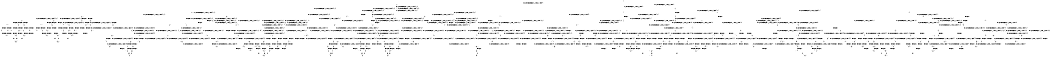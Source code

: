 digraph BCG {
size = "7, 10.5";
center = TRUE;
node [shape = circle];
0 [peripheries = 2];
0 -> 1 [label = "EX !0 !ATOMIC_EXCH_BRANCH (1, +0, TRUE, +0, 3, TRUE) !{}"];
0 -> 2 [label = "EX !2 !ATOMIC_EXCH_BRANCH (1, +0, TRUE, +0, 1, TRUE) !{}"];
0 -> 3 [label = "EX !1 !ATOMIC_EXCH_BRANCH (1, +1, TRUE, +0, 2, TRUE) !{}"];
1 -> 4 [label = "EX !2 !ATOMIC_EXCH_BRANCH (1, +0, TRUE, +0, 1, TRUE) !{0}"];
1 -> 5 [label = "EX !1 !ATOMIC_EXCH_BRANCH (1, +1, TRUE, +0, 2, TRUE) !{0}"];
1 -> 6 [label = "TERMINATE !0"];
2 -> 7 [label = "EX !2 !ATOMIC_EXCH_BRANCH (1, +0, TRUE, +0, 1, TRUE) !{0, 1, 2}"];
2 -> 8 [label = "EX !0 !ATOMIC_EXCH_BRANCH (1, +0, TRUE, +0, 3, TRUE) !{0, 1, 2}"];
2 -> 9 [label = "EX !1 !ATOMIC_EXCH_BRANCH (1, +1, TRUE, +0, 2, TRUE) !{0, 1, 2}"];
2 -> 10 [label = "EX !0 !ATOMIC_EXCH_BRANCH (1, +0, TRUE, +0, 3, TRUE) !{0, 1, 2}"];
3 -> 11 [label = "EX !0 !ATOMIC_EXCH_BRANCH (1, +0, TRUE, +0, 3, FALSE) !{0, 1}"];
3 -> 12 [label = "EX !2 !ATOMIC_EXCH_BRANCH (1, +0, TRUE, +0, 1, FALSE) !{0, 1}"];
3 -> 13 [label = "TERMINATE !1"];
3 -> 14 [label = "EX !0 !ATOMIC_EXCH_BRANCH (1, +0, TRUE, +0, 3, FALSE) !{0, 1}"];
4 -> 8 [label = "EX !2 !ATOMIC_EXCH_BRANCH (1, +0, TRUE, +0, 1, TRUE) !{0, 1, 2}"];
4 -> 15 [label = "EX !1 !ATOMIC_EXCH_BRANCH (1, +1, TRUE, +0, 2, TRUE) !{0, 1, 2}"];
4 -> 16 [label = "TERMINATE !0"];
5 -> 17 [label = "EX !2 !ATOMIC_EXCH_BRANCH (1, +0, TRUE, +0, 1, FALSE) !{0, 1}"];
5 -> 18 [label = "TERMINATE !0"];
5 -> 19 [label = "TERMINATE !1"];
6 -> 20 [label = "EX !2 !ATOMIC_EXCH_BRANCH (1, +0, TRUE, +0, 1, TRUE) !{}"];
6 -> 21 [label = "EX !1 !ATOMIC_EXCH_BRANCH (1, +1, TRUE, +0, 2, TRUE) !{}"];
7 -> 7 [label = "EX !2 !ATOMIC_EXCH_BRANCH (1, +0, TRUE, +0, 1, TRUE) !{0, 1, 2}"];
7 -> 8 [label = "EX !0 !ATOMIC_EXCH_BRANCH (1, +0, TRUE, +0, 3, TRUE) !{0, 1, 2}"];
7 -> 9 [label = "EX !1 !ATOMIC_EXCH_BRANCH (1, +1, TRUE, +0, 2, TRUE) !{0, 1, 2}"];
7 -> 10 [label = "EX !0 !ATOMIC_EXCH_BRANCH (1, +0, TRUE, +0, 3, TRUE) !{0, 1, 2}"];
8 -> 8 [label = "EX !2 !ATOMIC_EXCH_BRANCH (1, +0, TRUE, +0, 1, TRUE) !{0, 1, 2}"];
8 -> 15 [label = "EX !1 !ATOMIC_EXCH_BRANCH (1, +1, TRUE, +0, 2, TRUE) !{0, 1, 2}"];
8 -> 16 [label = "TERMINATE !0"];
9 -> 22 [label = "EX !2 !ATOMIC_EXCH_BRANCH (1, +0, TRUE, +0, 1, FALSE) !{0, 1, 2}"];
9 -> 23 [label = "EX !0 !ATOMIC_EXCH_BRANCH (1, +0, TRUE, +0, 3, FALSE) !{0, 1, 2}"];
9 -> 24 [label = "TERMINATE !1"];
9 -> 25 [label = "EX !0 !ATOMIC_EXCH_BRANCH (1, +0, TRUE, +0, 3, FALSE) !{0, 1, 2}"];
10 -> 26 [label = "EX !1 !ATOMIC_EXCH_BRANCH (1, +1, TRUE, +0, 2, TRUE) !{0, 1, 2}"];
10 -> 10 [label = "EX !2 !ATOMIC_EXCH_BRANCH (1, +0, TRUE, +0, 1, TRUE) !{0, 1, 2}"];
10 -> 27 [label = "EX !1 !ATOMIC_EXCH_BRANCH (1, +1, TRUE, +0, 2, TRUE) !{0, 1, 2}"];
10 -> 28 [label = "TERMINATE !0"];
11 -> 29 [label = "EX !0 !ATOMIC_EXCH_BRANCH (1, +1, TRUE, +0, 3, TRUE) !{0, 1}"];
11 -> 30 [label = "EX !2 !ATOMIC_EXCH_BRANCH (1, +0, TRUE, +0, 1, TRUE) !{0, 1}"];
11 -> 31 [label = "TERMINATE !1"];
11 -> 32 [label = "EX !0 !ATOMIC_EXCH_BRANCH (1, +1, TRUE, +0, 3, TRUE) !{0, 1}"];
12 -> 33 [label = "EX !0 !ATOMIC_EXCH_BRANCH (1, +0, TRUE, +0, 3, TRUE) !{0, 1, 2}"];
12 -> 34 [label = "TERMINATE !2"];
12 -> 35 [label = "TERMINATE !1"];
12 -> 36 [label = "EX !0 !ATOMIC_EXCH_BRANCH (1, +0, TRUE, +0, 3, TRUE) !{0, 1, 2}"];
13 -> 37 [label = "EX !0 !ATOMIC_EXCH_BRANCH (1, +0, TRUE, +0, 3, FALSE) !{0}"];
13 -> 38 [label = "EX !2 !ATOMIC_EXCH_BRANCH (1, +0, TRUE, +0, 1, FALSE) !{0}"];
13 -> 39 [label = "EX !0 !ATOMIC_EXCH_BRANCH (1, +0, TRUE, +0, 3, FALSE) !{0}"];
14 -> 32 [label = "EX !0 !ATOMIC_EXCH_BRANCH (1, +1, TRUE, +0, 3, TRUE) !{0, 1}"];
14 -> 40 [label = "EX !2 !ATOMIC_EXCH_BRANCH (1, +0, TRUE, +0, 1, TRUE) !{0, 1}"];
14 -> 41 [label = "TERMINATE !1"];
15 -> 42 [label = "EX !2 !ATOMIC_EXCH_BRANCH (1, +0, TRUE, +0, 1, FALSE) !{0, 1, 2}"];
15 -> 43 [label = "TERMINATE !0"];
15 -> 44 [label = "TERMINATE !1"];
16 -> 45 [label = "EX !2 !ATOMIC_EXCH_BRANCH (1, +0, TRUE, +0, 1, TRUE) !{1, 2}"];
16 -> 46 [label = "EX !1 !ATOMIC_EXCH_BRANCH (1, +1, TRUE, +0, 2, TRUE) !{1, 2}"];
16 -> 47 [label = "EX !1 !ATOMIC_EXCH_BRANCH (1, +1, TRUE, +0, 2, TRUE) !{1, 2}"];
17 -> 48 [label = "TERMINATE !0"];
17 -> 49 [label = "TERMINATE !2"];
17 -> 50 [label = "TERMINATE !1"];
18 -> 51 [label = "EX !2 !ATOMIC_EXCH_BRANCH (1, +0, TRUE, +0, 1, FALSE) !{1}"];
18 -> 52 [label = "TERMINATE !1"];
19 -> 53 [label = "EX !2 !ATOMIC_EXCH_BRANCH (1, +0, TRUE, +0, 1, FALSE) !{0}"];
19 -> 54 [label = "TERMINATE !0"];
20 -> 45 [label = "EX !2 !ATOMIC_EXCH_BRANCH (1, +0, TRUE, +0, 1, TRUE) !{1, 2}"];
20 -> 46 [label = "EX !1 !ATOMIC_EXCH_BRANCH (1, +1, TRUE, +0, 2, TRUE) !{1, 2}"];
20 -> 47 [label = "EX !1 !ATOMIC_EXCH_BRANCH (1, +1, TRUE, +0, 2, TRUE) !{1, 2}"];
21 -> 51 [label = "EX !2 !ATOMIC_EXCH_BRANCH (1, +0, TRUE, +0, 1, FALSE) !{1}"];
21 -> 52 [label = "TERMINATE !1"];
22 -> 33 [label = "EX !0 !ATOMIC_EXCH_BRANCH (1, +0, TRUE, +0, 3, TRUE) !{0, 1, 2}"];
22 -> 34 [label = "TERMINATE !2"];
22 -> 35 [label = "TERMINATE !1"];
22 -> 36 [label = "EX !0 !ATOMIC_EXCH_BRANCH (1, +0, TRUE, +0, 3, TRUE) !{0, 1, 2}"];
23 -> 15 [label = "EX !0 !ATOMIC_EXCH_BRANCH (1, +1, TRUE, +0, 3, TRUE) !{0, 1, 2}"];
23 -> 55 [label = "EX !2 !ATOMIC_EXCH_BRANCH (1, +0, TRUE, +0, 1, TRUE) !{0, 1, 2}"];
23 -> 56 [label = "TERMINATE !1"];
23 -> 27 [label = "EX !0 !ATOMIC_EXCH_BRANCH (1, +1, TRUE, +0, 3, TRUE) !{0, 1, 2}"];
24 -> 57 [label = "EX !2 !ATOMIC_EXCH_BRANCH (1, +0, TRUE, +0, 1, FALSE) !{0, 2}"];
24 -> 58 [label = "EX !0 !ATOMIC_EXCH_BRANCH (1, +0, TRUE, +0, 3, FALSE) !{0, 2}"];
24 -> 59 [label = "EX !0 !ATOMIC_EXCH_BRANCH (1, +0, TRUE, +0, 3, FALSE) !{0, 2}"];
25 -> 27 [label = "EX !0 !ATOMIC_EXCH_BRANCH (1, +1, TRUE, +0, 3, TRUE) !{0, 1, 2}"];
25 -> 60 [label = "EX !2 !ATOMIC_EXCH_BRANCH (1, +0, TRUE, +0, 1, TRUE) !{0, 1, 2}"];
25 -> 61 [label = "TERMINATE !1"];
26 -> 62 [label = "EX !2 !ATOMIC_EXCH_BRANCH (1, +0, TRUE, +0, 1, FALSE) !{0, 1, 2}"];
26 -> 63 [label = "EX !2 !ATOMIC_EXCH_BRANCH (1, +0, TRUE, +0, 1, FALSE) !{0, 1, 2}"];
26 -> 64 [label = "TERMINATE !0"];
26 -> 65 [label = "TERMINATE !1"];
27 -> 66 [label = "EX !2 !ATOMIC_EXCH_BRANCH (1, +0, TRUE, +0, 1, FALSE) !{0, 1, 2}"];
27 -> 67 [label = "TERMINATE !0"];
27 -> 68 [label = "TERMINATE !1"];
28 -> 69 [label = "EX !2 !ATOMIC_EXCH_BRANCH (1, +0, TRUE, +0, 1, TRUE) !{1, 2}"];
28 -> 70 [label = "EX !1 !ATOMIC_EXCH_BRANCH (1, +1, TRUE, +0, 2, TRUE) !{1, 2}"];
29 -> 17 [label = "EX !2 !ATOMIC_EXCH_BRANCH (1, +0, TRUE, +0, 1, FALSE) !{0, 1}"];
29 -> 18 [label = "TERMINATE !0"];
29 -> 19 [label = "TERMINATE !1"];
30 -> 15 [label = "EX !0 !ATOMIC_EXCH_BRANCH (1, +1, TRUE, +0, 3, TRUE) !{0, 1, 2}"];
30 -> 55 [label = "EX !2 !ATOMIC_EXCH_BRANCH (1, +0, TRUE, +0, 1, TRUE) !{0, 1, 2}"];
30 -> 56 [label = "TERMINATE !1"];
30 -> 27 [label = "EX !0 !ATOMIC_EXCH_BRANCH (1, +1, TRUE, +0, 3, TRUE) !{0, 1, 2}"];
31 -> 71 [label = "EX !0 !ATOMIC_EXCH_BRANCH (1, +1, TRUE, +0, 3, TRUE) !{0}"];
31 -> 72 [label = "EX !2 !ATOMIC_EXCH_BRANCH (1, +0, TRUE, +0, 1, TRUE) !{0}"];
31 -> 73 [label = "EX !0 !ATOMIC_EXCH_BRANCH (1, +1, TRUE, +0, 3, TRUE) !{0}"];
32 -> 74 [label = "EX !2 !ATOMIC_EXCH_BRANCH (1, +0, TRUE, +0, 1, FALSE) !{0, 1}"];
32 -> 75 [label = "TERMINATE !0"];
32 -> 76 [label = "TERMINATE !1"];
33 -> 48 [label = "TERMINATE !0"];
33 -> 49 [label = "TERMINATE !2"];
33 -> 50 [label = "TERMINATE !1"];
34 -> 77 [label = "EX !0 !ATOMIC_EXCH_BRANCH (1, +0, TRUE, +0, 3, TRUE) !{0, 1}"];
34 -> 78 [label = "TERMINATE !1"];
34 -> 79 [label = "EX !0 !ATOMIC_EXCH_BRANCH (1, +0, TRUE, +0, 3, TRUE) !{0, 1}"];
35 -> 80 [label = "EX !0 !ATOMIC_EXCH_BRANCH (1, +0, TRUE, +0, 3, TRUE) !{0, 2}"];
35 -> 81 [label = "TERMINATE !2"];
35 -> 82 [label = "EX !0 !ATOMIC_EXCH_BRANCH (1, +0, TRUE, +0, 3, TRUE) !{0, 2}"];
36 -> 83 [label = "TERMINATE !0"];
36 -> 84 [label = "TERMINATE !2"];
36 -> 85 [label = "TERMINATE !1"];
37 -> 71 [label = "EX !0 !ATOMIC_EXCH_BRANCH (1, +1, TRUE, +0, 3, TRUE) !{0}"];
37 -> 72 [label = "EX !2 !ATOMIC_EXCH_BRANCH (1, +0, TRUE, +0, 1, TRUE) !{0}"];
37 -> 73 [label = "EX !0 !ATOMIC_EXCH_BRANCH (1, +1, TRUE, +0, 3, TRUE) !{0}"];
38 -> 80 [label = "EX !0 !ATOMIC_EXCH_BRANCH (1, +0, TRUE, +0, 3, TRUE) !{0, 2}"];
38 -> 81 [label = "TERMINATE !2"];
38 -> 82 [label = "EX !0 !ATOMIC_EXCH_BRANCH (1, +0, TRUE, +0, 3, TRUE) !{0, 2}"];
39 -> 86 [label = "EX !2 !ATOMIC_EXCH_BRANCH (1, +0, TRUE, +0, 1, TRUE) !{0}"];
39 -> 73 [label = "EX !0 !ATOMIC_EXCH_BRANCH (1, +1, TRUE, +0, 3, TRUE) !{0}"];
40 -> 87 [label = "EX !0 !ATOMIC_EXCH_BRANCH (1, +1, TRUE, +0, 3, TRUE) !{0, 1, 2}"];
40 -> 88 [label = "EX !2 !ATOMIC_EXCH_BRANCH (1, +0, TRUE, +0, 1, TRUE) !{0, 1, 2}"];
40 -> 89 [label = "TERMINATE !1"];
41 -> 90 [label = "EX !0 !ATOMIC_EXCH_BRANCH (1, +1, TRUE, +0, 3, TRUE) !{0}"];
41 -> 91 [label = "EX !2 !ATOMIC_EXCH_BRANCH (1, +0, TRUE, +0, 1, TRUE) !{0}"];
42 -> 48 [label = "TERMINATE !0"];
42 -> 49 [label = "TERMINATE !2"];
42 -> 50 [label = "TERMINATE !1"];
43 -> 92 [label = "EX !2 !ATOMIC_EXCH_BRANCH (1, +0, TRUE, +0, 1, FALSE) !{1, 2}"];
43 -> 93 [label = "TERMINATE !1"];
44 -> 94 [label = "EX !2 !ATOMIC_EXCH_BRANCH (1, +0, TRUE, +0, 1, FALSE) !{0, 2}"];
44 -> 95 [label = "TERMINATE !0"];
45 -> 45 [label = "EX !2 !ATOMIC_EXCH_BRANCH (1, +0, TRUE, +0, 1, TRUE) !{1, 2}"];
45 -> 46 [label = "EX !1 !ATOMIC_EXCH_BRANCH (1, +1, TRUE, +0, 2, TRUE) !{1, 2}"];
45 -> 47 [label = "EX !1 !ATOMIC_EXCH_BRANCH (1, +1, TRUE, +0, 2, TRUE) !{1, 2}"];
46 -> 92 [label = "EX !2 !ATOMIC_EXCH_BRANCH (1, +0, TRUE, +0, 1, FALSE) !{1, 2}"];
46 -> 93 [label = "TERMINATE !1"];
47 -> 96 [label = "EX !2 !ATOMIC_EXCH_BRANCH (1, +0, TRUE, +0, 1, FALSE) !{1, 2}"];
47 -> 97 [label = "EX !2 !ATOMIC_EXCH_BRANCH (1, +0, TRUE, +0, 1, FALSE) !{1, 2}"];
47 -> 98 [label = "TERMINATE !1"];
48 -> 99 [label = "TERMINATE !2"];
48 -> 100 [label = "TERMINATE !1"];
49 -> 101 [label = "TERMINATE !0"];
49 -> 102 [label = "TERMINATE !1"];
50 -> 103 [label = "TERMINATE !0"];
50 -> 104 [label = "TERMINATE !2"];
51 -> 99 [label = "TERMINATE !2"];
51 -> 100 [label = "TERMINATE !1"];
52 -> 105 [label = "EX !2 !ATOMIC_EXCH_BRANCH (1, +0, TRUE, +0, 1, FALSE) !{}"];
53 -> 103 [label = "TERMINATE !0"];
53 -> 104 [label = "TERMINATE !2"];
54 -> 105 [label = "EX !2 !ATOMIC_EXCH_BRANCH (1, +0, TRUE, +0, 1, FALSE) !{}"];
55 -> 15 [label = "EX !0 !ATOMIC_EXCH_BRANCH (1, +1, TRUE, +0, 3, TRUE) !{0, 1, 2}"];
55 -> 55 [label = "EX !2 !ATOMIC_EXCH_BRANCH (1, +0, TRUE, +0, 1, TRUE) !{0, 1, 2}"];
55 -> 56 [label = "TERMINATE !1"];
55 -> 27 [label = "EX !0 !ATOMIC_EXCH_BRANCH (1, +1, TRUE, +0, 3, TRUE) !{0, 1, 2}"];
56 -> 106 [label = "EX !0 !ATOMIC_EXCH_BRANCH (1, +1, TRUE, +0, 3, TRUE) !{0, 2}"];
56 -> 107 [label = "EX !2 !ATOMIC_EXCH_BRANCH (1, +0, TRUE, +0, 1, TRUE) !{0, 2}"];
56 -> 108 [label = "EX !0 !ATOMIC_EXCH_BRANCH (1, +1, TRUE, +0, 3, TRUE) !{0, 2}"];
57 -> 80 [label = "EX !0 !ATOMIC_EXCH_BRANCH (1, +0, TRUE, +0, 3, TRUE) !{0, 2}"];
57 -> 81 [label = "TERMINATE !2"];
57 -> 82 [label = "EX !0 !ATOMIC_EXCH_BRANCH (1, +0, TRUE, +0, 3, TRUE) !{0, 2}"];
58 -> 106 [label = "EX !0 !ATOMIC_EXCH_BRANCH (1, +1, TRUE, +0, 3, TRUE) !{0, 2}"];
58 -> 107 [label = "EX !2 !ATOMIC_EXCH_BRANCH (1, +0, TRUE, +0, 1, TRUE) !{0, 2}"];
58 -> 108 [label = "EX !0 !ATOMIC_EXCH_BRANCH (1, +1, TRUE, +0, 3, TRUE) !{0, 2}"];
59 -> 109 [label = "EX !2 !ATOMIC_EXCH_BRANCH (1, +0, TRUE, +0, 1, TRUE) !{0, 2}"];
59 -> 108 [label = "EX !0 !ATOMIC_EXCH_BRANCH (1, +1, TRUE, +0, 3, TRUE) !{0, 2}"];
59 -> 110 [label = "EX !2 !ATOMIC_EXCH_BRANCH (1, +0, TRUE, +0, 1, TRUE) !{0, 2}"];
60 -> 27 [label = "EX !0 !ATOMIC_EXCH_BRANCH (1, +1, TRUE, +0, 3, TRUE) !{0, 1, 2}"];
60 -> 60 [label = "EX !2 !ATOMIC_EXCH_BRANCH (1, +0, TRUE, +0, 1, TRUE) !{0, 1, 2}"];
60 -> 61 [label = "TERMINATE !1"];
61 -> 111 [label = "EX !0 !ATOMIC_EXCH_BRANCH (1, +1, TRUE, +0, 3, TRUE) !{0, 2}"];
61 -> 112 [label = "EX !2 !ATOMIC_EXCH_BRANCH (1, +0, TRUE, +0, 1, TRUE) !{0, 2}"];
62 -> 113 [label = "TERMINATE !0"];
62 -> 114 [label = "TERMINATE !2"];
62 -> 115 [label = "TERMINATE !1"];
63 -> 116 [label = "TERMINATE !0"];
63 -> 117 [label = "TERMINATE !2"];
63 -> 118 [label = "TERMINATE !1"];
64 -> 119 [label = "EX !2 !ATOMIC_EXCH_BRANCH (1, +0, TRUE, +0, 1, FALSE) !{1, 2}"];
64 -> 120 [label = "TERMINATE !1"];
65 -> 121 [label = "EX !2 !ATOMIC_EXCH_BRANCH (1, +0, TRUE, +0, 1, FALSE) !{0, 2}"];
65 -> 122 [label = "TERMINATE !0"];
66 -> 83 [label = "TERMINATE !0"];
66 -> 84 [label = "TERMINATE !2"];
66 -> 85 [label = "TERMINATE !1"];
67 -> 123 [label = "EX !2 !ATOMIC_EXCH_BRANCH (1, +0, TRUE, +0, 1, FALSE) !{1, 2}"];
67 -> 124 [label = "TERMINATE !1"];
68 -> 125 [label = "EX !2 !ATOMIC_EXCH_BRANCH (1, +0, TRUE, +0, 1, FALSE) !{0, 2}"];
68 -> 126 [label = "TERMINATE !0"];
69 -> 69 [label = "EX !2 !ATOMIC_EXCH_BRANCH (1, +0, TRUE, +0, 1, TRUE) !{1, 2}"];
69 -> 70 [label = "EX !1 !ATOMIC_EXCH_BRANCH (1, +1, TRUE, +0, 2, TRUE) !{1, 2}"];
70 -> 123 [label = "EX !2 !ATOMIC_EXCH_BRANCH (1, +0, TRUE, +0, 1, FALSE) !{1, 2}"];
70 -> 124 [label = "TERMINATE !1"];
71 -> 53 [label = "EX !2 !ATOMIC_EXCH_BRANCH (1, +0, TRUE, +0, 1, FALSE) !{0}"];
71 -> 54 [label = "TERMINATE !0"];
72 -> 106 [label = "EX !0 !ATOMIC_EXCH_BRANCH (1, +1, TRUE, +0, 3, TRUE) !{0, 2}"];
72 -> 107 [label = "EX !2 !ATOMIC_EXCH_BRANCH (1, +0, TRUE, +0, 1, TRUE) !{0, 2}"];
72 -> 108 [label = "EX !0 !ATOMIC_EXCH_BRANCH (1, +1, TRUE, +0, 3, TRUE) !{0, 2}"];
73 -> 127 [label = "EX !2 !ATOMIC_EXCH_BRANCH (1, +0, TRUE, +0, 1, FALSE) !{0}"];
73 -> 128 [label = "TERMINATE !0"];
74 -> 129 [label = "TERMINATE !0"];
74 -> 130 [label = "TERMINATE !2"];
74 -> 131 [label = "TERMINATE !1"];
75 -> 132 [label = "EX !2 !ATOMIC_EXCH_BRANCH (1, +0, TRUE, +0, 1, FALSE) !{1}"];
75 -> 133 [label = "TERMINATE !1"];
76 -> 134 [label = "EX !2 !ATOMIC_EXCH_BRANCH (1, +0, TRUE, +0, 1, FALSE) !{0}"];
76 -> 135 [label = "TERMINATE !0"];
77 -> 101 [label = "TERMINATE !0"];
77 -> 102 [label = "TERMINATE !1"];
78 -> 136 [label = "EX !0 !ATOMIC_EXCH_BRANCH (1, +0, TRUE, +0, 3, TRUE) !{0}"];
78 -> 137 [label = "EX !0 !ATOMIC_EXCH_BRANCH (1, +0, TRUE, +0, 3, TRUE) !{0}"];
79 -> 138 [label = "TERMINATE !0"];
79 -> 139 [label = "TERMINATE !1"];
80 -> 103 [label = "TERMINATE !0"];
80 -> 104 [label = "TERMINATE !2"];
81 -> 136 [label = "EX !0 !ATOMIC_EXCH_BRANCH (1, +0, TRUE, +0, 3, TRUE) !{0}"];
81 -> 137 [label = "EX !0 !ATOMIC_EXCH_BRANCH (1, +0, TRUE, +0, 3, TRUE) !{0}"];
82 -> 140 [label = "TERMINATE !0"];
82 -> 141 [label = "TERMINATE !2"];
83 -> 142 [label = "TERMINATE !2"];
83 -> 143 [label = "TERMINATE !1"];
84 -> 144 [label = "TERMINATE !0"];
84 -> 145 [label = "TERMINATE !1"];
85 -> 146 [label = "TERMINATE !0"];
85 -> 147 [label = "TERMINATE !2"];
86 -> 148 [label = "EX !0 !ATOMIC_EXCH_BRANCH (1, +1, TRUE, +0, 3, TRUE) !{0, 2}"];
86 -> 149 [label = "EX !2 !ATOMIC_EXCH_BRANCH (1, +0, TRUE, +0, 1, TRUE) !{0, 2}"];
87 -> 150 [label = "EX !2 !ATOMIC_EXCH_BRANCH (1, +0, TRUE, +0, 1, FALSE) !{0, 1, 2}"];
87 -> 151 [label = "TERMINATE !0"];
87 -> 152 [label = "TERMINATE !1"];
88 -> 87 [label = "EX !0 !ATOMIC_EXCH_BRANCH (1, +1, TRUE, +0, 3, TRUE) !{0, 1, 2}"];
88 -> 88 [label = "EX !2 !ATOMIC_EXCH_BRANCH (1, +0, TRUE, +0, 1, TRUE) !{0, 1, 2}"];
88 -> 89 [label = "TERMINATE !1"];
89 -> 153 [label = "EX !0 !ATOMIC_EXCH_BRANCH (1, +1, TRUE, +0, 3, TRUE) !{0, 2}"];
89 -> 154 [label = "EX !2 !ATOMIC_EXCH_BRANCH (1, +0, TRUE, +0, 1, TRUE) !{0, 2}"];
90 -> 134 [label = "EX !2 !ATOMIC_EXCH_BRANCH (1, +0, TRUE, +0, 1, FALSE) !{0}"];
90 -> 135 [label = "TERMINATE !0"];
91 -> 153 [label = "EX !0 !ATOMIC_EXCH_BRANCH (1, +1, TRUE, +0, 3, TRUE) !{0, 2}"];
91 -> 154 [label = "EX !2 !ATOMIC_EXCH_BRANCH (1, +0, TRUE, +0, 1, TRUE) !{0, 2}"];
92 -> 99 [label = "TERMINATE !2"];
92 -> 100 [label = "TERMINATE !1"];
93 -> 155 [label = "EX !2 !ATOMIC_EXCH_BRANCH (1, +0, TRUE, +0, 1, FALSE) !{2}"];
93 -> 156 [label = "EX !2 !ATOMIC_EXCH_BRANCH (1, +0, TRUE, +0, 1, FALSE) !{2}"];
94 -> 103 [label = "TERMINATE !0"];
94 -> 104 [label = "TERMINATE !2"];
95 -> 155 [label = "EX !2 !ATOMIC_EXCH_BRANCH (1, +0, TRUE, +0, 1, FALSE) !{2}"];
95 -> 156 [label = "EX !2 !ATOMIC_EXCH_BRANCH (1, +0, TRUE, +0, 1, FALSE) !{2}"];
96 -> 157 [label = "TERMINATE !2"];
96 -> 158 [label = "TERMINATE !1"];
97 -> 159 [label = "TERMINATE !2"];
97 -> 160 [label = "TERMINATE !1"];
98 -> 161 [label = "EX !2 !ATOMIC_EXCH_BRANCH (1, +0, TRUE, +0, 1, FALSE) !{2}"];
99 -> 162 [label = "TERMINATE !1"];
100 -> 163 [label = "TERMINATE !2"];
101 -> 162 [label = "TERMINATE !1"];
102 -> 164 [label = "TERMINATE !0"];
103 -> 163 [label = "TERMINATE !2"];
104 -> 164 [label = "TERMINATE !0"];
105 -> 163 [label = "TERMINATE !2"];
106 -> 94 [label = "EX !2 !ATOMIC_EXCH_BRANCH (1, +0, TRUE, +0, 1, FALSE) !{0, 2}"];
106 -> 95 [label = "TERMINATE !0"];
107 -> 106 [label = "EX !0 !ATOMIC_EXCH_BRANCH (1, +1, TRUE, +0, 3, TRUE) !{0, 2}"];
107 -> 107 [label = "EX !2 !ATOMIC_EXCH_BRANCH (1, +0, TRUE, +0, 1, TRUE) !{0, 2}"];
107 -> 108 [label = "EX !0 !ATOMIC_EXCH_BRANCH (1, +1, TRUE, +0, 3, TRUE) !{0, 2}"];
108 -> 165 [label = "EX !2 !ATOMIC_EXCH_BRANCH (1, +0, TRUE, +0, 1, FALSE) !{0, 2}"];
108 -> 166 [label = "EX !2 !ATOMIC_EXCH_BRANCH (1, +0, TRUE, +0, 1, FALSE) !{0, 2}"];
108 -> 167 [label = "TERMINATE !0"];
109 -> 168 [label = "EX !0 !ATOMIC_EXCH_BRANCH (1, +1, TRUE, +0, 3, TRUE) !{0, 2}"];
109 -> 109 [label = "EX !2 !ATOMIC_EXCH_BRANCH (1, +0, TRUE, +0, 1, TRUE) !{0, 2}"];
109 -> 108 [label = "EX !0 !ATOMIC_EXCH_BRANCH (1, +1, TRUE, +0, 3, TRUE) !{0, 2}"];
110 -> 109 [label = "EX !2 !ATOMIC_EXCH_BRANCH (1, +0, TRUE, +0, 1, TRUE) !{0, 2}"];
110 -> 108 [label = "EX !0 !ATOMIC_EXCH_BRANCH (1, +1, TRUE, +0, 3, TRUE) !{0, 2}"];
110 -> 110 [label = "EX !2 !ATOMIC_EXCH_BRANCH (1, +0, TRUE, +0, 1, TRUE) !{0, 2}"];
111 -> 125 [label = "EX !2 !ATOMIC_EXCH_BRANCH (1, +0, TRUE, +0, 1, FALSE) !{0, 2}"];
111 -> 126 [label = "TERMINATE !0"];
112 -> 111 [label = "EX !0 !ATOMIC_EXCH_BRANCH (1, +1, TRUE, +0, 3, TRUE) !{0, 2}"];
112 -> 112 [label = "EX !2 !ATOMIC_EXCH_BRANCH (1, +0, TRUE, +0, 1, TRUE) !{0, 2}"];
113 -> 169 [label = "TERMINATE !2"];
113 -> 170 [label = "TERMINATE !1"];
114 -> 171 [label = "TERMINATE !0"];
114 -> 172 [label = "TERMINATE !1"];
115 -> 173 [label = "TERMINATE !0"];
115 -> 174 [label = "TERMINATE !2"];
116 -> 175 [label = "TERMINATE !2"];
116 -> 176 [label = "TERMINATE !1"];
117 -> 177 [label = "TERMINATE !0"];
117 -> 178 [label = "TERMINATE !1"];
118 -> 179 [label = "TERMINATE !0"];
118 -> 180 [label = "TERMINATE !2"];
119 -> 175 [label = "TERMINATE !2"];
119 -> 176 [label = "TERMINATE !1"];
120 -> 181 [label = "EX !2 !ATOMIC_EXCH_BRANCH (1, +0, TRUE, +0, 1, FALSE) !{2}"];
121 -> 179 [label = "TERMINATE !0"];
121 -> 180 [label = "TERMINATE !2"];
122 -> 181 [label = "EX !2 !ATOMIC_EXCH_BRANCH (1, +0, TRUE, +0, 1, FALSE) !{2}"];
123 -> 142 [label = "TERMINATE !2"];
123 -> 143 [label = "TERMINATE !1"];
124 -> 182 [label = "EX !2 !ATOMIC_EXCH_BRANCH (1, +0, TRUE, +0, 1, FALSE) !{2}"];
125 -> 146 [label = "TERMINATE !0"];
125 -> 147 [label = "TERMINATE !2"];
126 -> 182 [label = "EX !2 !ATOMIC_EXCH_BRANCH (1, +0, TRUE, +0, 1, FALSE) !{2}"];
127 -> 183 [label = "TERMINATE !0"];
127 -> 184 [label = "TERMINATE !2"];
128 -> 185 [label = "EX !2 !ATOMIC_EXCH_BRANCH (1, +0, TRUE, +0, 1, FALSE) !{}"];
129 -> 186 [label = "TERMINATE !2"];
129 -> 187 [label = "TERMINATE !1"];
130 -> 138 [label = "TERMINATE !0"];
130 -> 139 [label = "TERMINATE !1"];
131 -> 188 [label = "TERMINATE !0"];
131 -> 189 [label = "TERMINATE !2"];
132 -> 186 [label = "TERMINATE !2"];
132 -> 187 [label = "TERMINATE !1"];
133 -> 190 [label = "EX !2 !ATOMIC_EXCH_BRANCH (1, +0, TRUE, +0, 1, FALSE) !{}"];
134 -> 188 [label = "TERMINATE !0"];
134 -> 189 [label = "TERMINATE !2"];
135 -> 190 [label = "EX !2 !ATOMIC_EXCH_BRANCH (1, +0, TRUE, +0, 1, FALSE) !{}"];
136 -> 164 [label = "TERMINATE !0"];
137 -> 191 [label = "TERMINATE !0"];
138 -> 192 [label = "TERMINATE !1"];
139 -> 193 [label = "TERMINATE !0"];
140 -> 194 [label = "TERMINATE !2"];
141 -> 195 [label = "TERMINATE !0"];
142 -> 196 [label = "TERMINATE !1"];
143 -> 197 [label = "TERMINATE !2"];
144 -> 196 [label = "TERMINATE !1"];
145 -> 198 [label = "TERMINATE !0"];
146 -> 197 [label = "TERMINATE !2"];
147 -> 198 [label = "TERMINATE !0"];
148 -> 199 [label = "EX !2 !ATOMIC_EXCH_BRANCH (1, +0, TRUE, +0, 1, FALSE) !{0, 2}"];
148 -> 200 [label = "TERMINATE !0"];
149 -> 148 [label = "EX !0 !ATOMIC_EXCH_BRANCH (1, +1, TRUE, +0, 3, TRUE) !{0, 2}"];
149 -> 149 [label = "EX !2 !ATOMIC_EXCH_BRANCH (1, +0, TRUE, +0, 1, TRUE) !{0, 2}"];
150 -> 129 [label = "TERMINATE !0"];
150 -> 130 [label = "TERMINATE !2"];
150 -> 131 [label = "TERMINATE !1"];
151 -> 201 [label = "EX !2 !ATOMIC_EXCH_BRANCH (1, +0, TRUE, +0, 1, FALSE) !{1, 2}"];
151 -> 202 [label = "TERMINATE !1"];
152 -> 203 [label = "EX !2 !ATOMIC_EXCH_BRANCH (1, +0, TRUE, +0, 1, FALSE) !{0, 2}"];
152 -> 204 [label = "TERMINATE !0"];
153 -> 203 [label = "EX !2 !ATOMIC_EXCH_BRANCH (1, +0, TRUE, +0, 1, FALSE) !{0, 2}"];
153 -> 204 [label = "TERMINATE !0"];
154 -> 153 [label = "EX !0 !ATOMIC_EXCH_BRANCH (1, +1, TRUE, +0, 3, TRUE) !{0, 2}"];
154 -> 154 [label = "EX !2 !ATOMIC_EXCH_BRANCH (1, +0, TRUE, +0, 1, TRUE) !{0, 2}"];
155 -> 163 [label = "TERMINATE !2"];
156 -> 205 [label = "TERMINATE !2"];
157 -> 206 [label = "TERMINATE !1"];
158 -> 207 [label = "TERMINATE !2"];
159 -> 208 [label = "TERMINATE !1"];
160 -> 209 [label = "TERMINATE !2"];
161 -> 209 [label = "TERMINATE !2"];
162 -> 210 [label = "exit"];
163 -> 210 [label = "exit"];
164 -> 210 [label = "exit"];
165 -> 211 [label = "TERMINATE !0"];
165 -> 212 [label = "TERMINATE !2"];
166 -> 140 [label = "TERMINATE !0"];
166 -> 141 [label = "TERMINATE !2"];
167 -> 213 [label = "EX !2 !ATOMIC_EXCH_BRANCH (1, +0, TRUE, +0, 1, FALSE) !{2}"];
168 -> 165 [label = "EX !2 !ATOMIC_EXCH_BRANCH (1, +0, TRUE, +0, 1, FALSE) !{0, 2}"];
168 -> 214 [label = "TERMINATE !0"];
169 -> 215 [label = "TERMINATE !1"];
170 -> 216 [label = "TERMINATE !2"];
171 -> 215 [label = "TERMINATE !1"];
172 -> 217 [label = "TERMINATE !0"];
173 -> 216 [label = "TERMINATE !2"];
174 -> 217 [label = "TERMINATE !0"];
175 -> 218 [label = "TERMINATE !1"];
176 -> 219 [label = "TERMINATE !2"];
177 -> 218 [label = "TERMINATE !1"];
178 -> 220 [label = "TERMINATE !0"];
179 -> 219 [label = "TERMINATE !2"];
180 -> 220 [label = "TERMINATE !0"];
181 -> 219 [label = "TERMINATE !2"];
182 -> 197 [label = "TERMINATE !2"];
183 -> 221 [label = "TERMINATE !2"];
184 -> 191 [label = "TERMINATE !0"];
185 -> 221 [label = "TERMINATE !2"];
186 -> 192 [label = "TERMINATE !1"];
187 -> 222 [label = "TERMINATE !2"];
188 -> 222 [label = "TERMINATE !2"];
189 -> 193 [label = "TERMINATE !0"];
190 -> 222 [label = "TERMINATE !2"];
191 -> 223 [label = "exit"];
192 -> 224 [label = "exit"];
193 -> 224 [label = "exit"];
194 -> 225 [label = "exit"];
195 -> 225 [label = "exit"];
196 -> 226 [label = "exit"];
197 -> 226 [label = "exit"];
198 -> 226 [label = "exit"];
199 -> 183 [label = "TERMINATE !0"];
199 -> 184 [label = "TERMINATE !2"];
200 -> 227 [label = "EX !2 !ATOMIC_EXCH_BRANCH (1, +0, TRUE, +0, 1, FALSE) !{2}"];
201 -> 186 [label = "TERMINATE !2"];
201 -> 187 [label = "TERMINATE !1"];
202 -> 228 [label = "EX !2 !ATOMIC_EXCH_BRANCH (1, +0, TRUE, +0, 1, FALSE) !{2}"];
203 -> 188 [label = "TERMINATE !0"];
203 -> 189 [label = "TERMINATE !2"];
204 -> 228 [label = "EX !2 !ATOMIC_EXCH_BRANCH (1, +0, TRUE, +0, 1, FALSE) !{2}"];
205 -> 229 [label = "exit"];
206 -> 230 [label = "exit"];
207 -> 230 [label = "exit"];
208 -> 231 [label = "exit"];
209 -> 231 [label = "exit"];
211 -> 232 [label = "TERMINATE !2"];
212 -> 233 [label = "TERMINATE !0"];
213 -> 194 [label = "TERMINATE !2"];
214 -> 234 [label = "EX !2 !ATOMIC_EXCH_BRANCH (1, +0, TRUE, +0, 1, FALSE) !{2}"];
215 -> 235 [label = "exit"];
216 -> 235 [label = "exit"];
217 -> 235 [label = "exit"];
218 -> 236 [label = "exit"];
219 -> 236 [label = "exit"];
220 -> 236 [label = "exit"];
221 -> 223 [label = "exit"];
222 -> 224 [label = "exit"];
227 -> 221 [label = "TERMINATE !2"];
228 -> 222 [label = "TERMINATE !2"];
232 -> 237 [label = "exit"];
233 -> 237 [label = "exit"];
234 -> 232 [label = "TERMINATE !2"];
}
